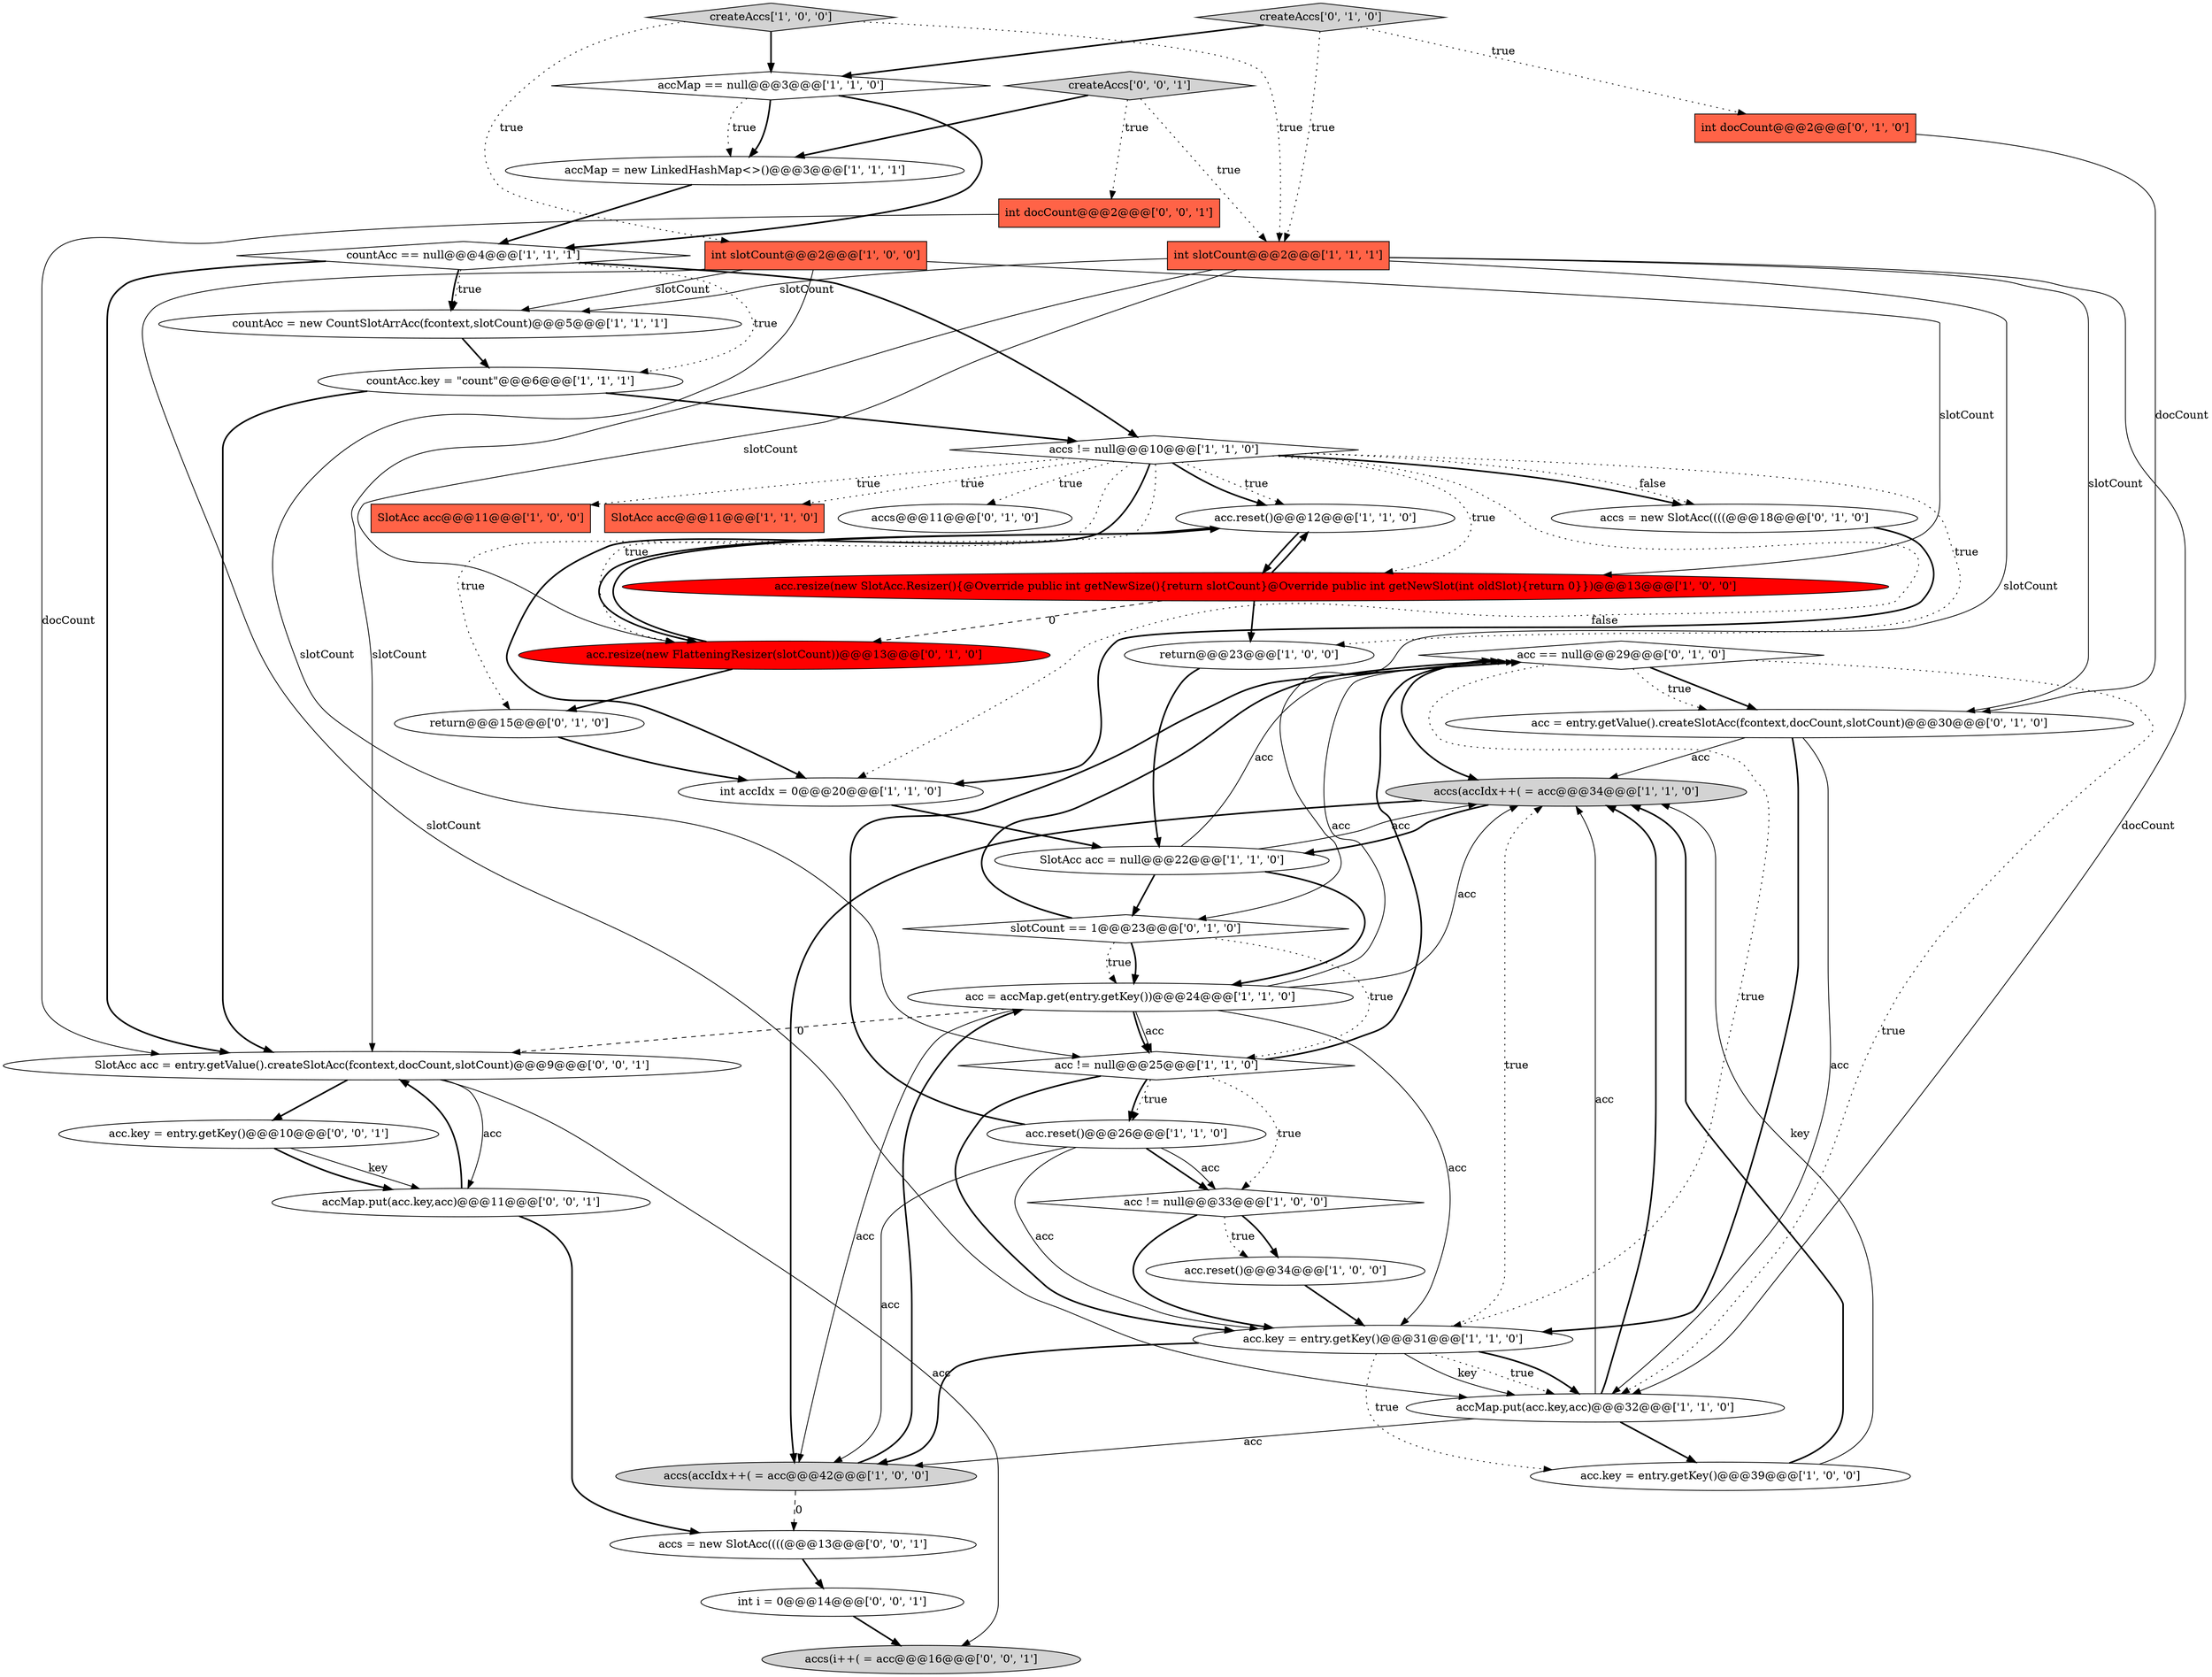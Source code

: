digraph {
27 [style = filled, label = "acc == null@@@29@@@['0', '1', '0']", fillcolor = white, shape = diamond image = "AAA0AAABBB2BBB"];
23 [style = filled, label = "countAcc == null@@@4@@@['1', '1', '1']", fillcolor = white, shape = diamond image = "AAA0AAABBB1BBB"];
34 [style = filled, label = "acc = entry.getValue().createSlotAcc(fcontext,docCount,slotCount)@@@30@@@['0', '1', '0']", fillcolor = white, shape = ellipse image = "AAA0AAABBB2BBB"];
36 [style = filled, label = "SlotAcc acc = entry.getValue().createSlotAcc(fcontext,docCount,slotCount)@@@9@@@['0', '0', '1']", fillcolor = white, shape = ellipse image = "AAA0AAABBB3BBB"];
20 [style = filled, label = "acc.key = entry.getKey()@@@39@@@['1', '0', '0']", fillcolor = white, shape = ellipse image = "AAA0AAABBB1BBB"];
25 [style = filled, label = "return@@@23@@@['1', '0', '0']", fillcolor = white, shape = ellipse image = "AAA0AAABBB1BBB"];
38 [style = filled, label = "int i = 0@@@14@@@['0', '0', '1']", fillcolor = white, shape = ellipse image = "AAA0AAABBB3BBB"];
3 [style = filled, label = "SlotAcc acc = null@@@22@@@['1', '1', '0']", fillcolor = white, shape = ellipse image = "AAA0AAABBB1BBB"];
12 [style = filled, label = "accMap = new LinkedHashMap<>()@@@3@@@['1', '1', '1']", fillcolor = white, shape = ellipse image = "AAA0AAABBB1BBB"];
18 [style = filled, label = "acc != null@@@25@@@['1', '1', '0']", fillcolor = white, shape = diamond image = "AAA0AAABBB1BBB"];
2 [style = filled, label = "SlotAcc acc@@@11@@@['1', '0', '0']", fillcolor = tomato, shape = box image = "AAA0AAABBB1BBB"];
22 [style = filled, label = "accs(accIdx++( = acc@@@42@@@['1', '0', '0']", fillcolor = lightgray, shape = ellipse image = "AAA0AAABBB1BBB"];
1 [style = filled, label = "int slotCount@@@2@@@['1', '0', '0']", fillcolor = tomato, shape = box image = "AAA0AAABBB1BBB"];
37 [style = filled, label = "int docCount@@@2@@@['0', '0', '1']", fillcolor = tomato, shape = box image = "AAA0AAABBB3BBB"];
41 [style = filled, label = "accs = new SlotAcc((((@@@13@@@['0', '0', '1']", fillcolor = white, shape = ellipse image = "AAA0AAABBB3BBB"];
15 [style = filled, label = "SlotAcc acc@@@11@@@['1', '1', '0']", fillcolor = tomato, shape = box image = "AAA0AAABBB1BBB"];
13 [style = filled, label = "accs != null@@@10@@@['1', '1', '0']", fillcolor = white, shape = diamond image = "AAA0AAABBB1BBB"];
28 [style = filled, label = "slotCount == 1@@@23@@@['0', '1', '0']", fillcolor = white, shape = diamond image = "AAA0AAABBB2BBB"];
10 [style = filled, label = "accMap == null@@@3@@@['1', '1', '0']", fillcolor = white, shape = diamond image = "AAA0AAABBB1BBB"];
26 [style = filled, label = "accs@@@11@@@['0', '1', '0']", fillcolor = white, shape = ellipse image = "AAA0AAABBB2BBB"];
4 [style = filled, label = "countAcc = new CountSlotArrAcc(fcontext,slotCount)@@@5@@@['1', '1', '1']", fillcolor = white, shape = ellipse image = "AAA0AAABBB1BBB"];
33 [style = filled, label = "return@@@15@@@['0', '1', '0']", fillcolor = white, shape = ellipse image = "AAA0AAABBB2BBB"];
21 [style = filled, label = "int slotCount@@@2@@@['1', '1', '1']", fillcolor = tomato, shape = box image = "AAA0AAABBB1BBB"];
29 [style = filled, label = "createAccs['0', '1', '0']", fillcolor = lightgray, shape = diamond image = "AAA0AAABBB2BBB"];
32 [style = filled, label = "accs = new SlotAcc((((@@@18@@@['0', '1', '0']", fillcolor = white, shape = ellipse image = "AAA0AAABBB2BBB"];
0 [style = filled, label = "acc.reset()@@@26@@@['1', '1', '0']", fillcolor = white, shape = ellipse image = "AAA0AAABBB1BBB"];
6 [style = filled, label = "acc = accMap.get(entry.getKey())@@@24@@@['1', '1', '0']", fillcolor = white, shape = ellipse image = "AAA0AAABBB1BBB"];
11 [style = filled, label = "accs(accIdx++( = acc@@@34@@@['1', '1', '0']", fillcolor = lightgray, shape = ellipse image = "AAA0AAABBB1BBB"];
14 [style = filled, label = "createAccs['1', '0', '0']", fillcolor = lightgray, shape = diamond image = "AAA0AAABBB1BBB"];
7 [style = filled, label = "acc.reset()@@@12@@@['1', '1', '0']", fillcolor = white, shape = ellipse image = "AAA0AAABBB1BBB"];
39 [style = filled, label = "accMap.put(acc.key,acc)@@@11@@@['0', '0', '1']", fillcolor = white, shape = ellipse image = "AAA0AAABBB3BBB"];
40 [style = filled, label = "createAccs['0', '0', '1']", fillcolor = lightgray, shape = diamond image = "AAA0AAABBB3BBB"];
42 [style = filled, label = "accs(i++( = acc@@@16@@@['0', '0', '1']", fillcolor = lightgray, shape = ellipse image = "AAA0AAABBB3BBB"];
17 [style = filled, label = "countAcc.key = \"count\"@@@6@@@['1', '1', '1']", fillcolor = white, shape = ellipse image = "AAA0AAABBB1BBB"];
19 [style = filled, label = "int accIdx = 0@@@20@@@['1', '1', '0']", fillcolor = white, shape = ellipse image = "AAA0AAABBB1BBB"];
31 [style = filled, label = "acc.resize(new FlatteningResizer(slotCount))@@@13@@@['0', '1', '0']", fillcolor = red, shape = ellipse image = "AAA1AAABBB2BBB"];
5 [style = filled, label = "acc.key = entry.getKey()@@@31@@@['1', '1', '0']", fillcolor = white, shape = ellipse image = "AAA0AAABBB1BBB"];
8 [style = filled, label = "accMap.put(acc.key,acc)@@@32@@@['1', '1', '0']", fillcolor = white, shape = ellipse image = "AAA0AAABBB1BBB"];
16 [style = filled, label = "acc.reset()@@@34@@@['1', '0', '0']", fillcolor = white, shape = ellipse image = "AAA0AAABBB1BBB"];
35 [style = filled, label = "acc.key = entry.getKey()@@@10@@@['0', '0', '1']", fillcolor = white, shape = ellipse image = "AAA0AAABBB3BBB"];
30 [style = filled, label = "int docCount@@@2@@@['0', '1', '0']", fillcolor = tomato, shape = box image = "AAA0AAABBB2BBB"];
9 [style = filled, label = "acc != null@@@33@@@['1', '0', '0']", fillcolor = white, shape = diamond image = "AAA0AAABBB1BBB"];
24 [style = filled, label = "acc.resize(new SlotAcc.Resizer(){@Override public int getNewSize(){return slotCount}@Override public int getNewSlot(int oldSlot){return 0}})@@@13@@@['1', '0', '0']", fillcolor = red, shape = ellipse image = "AAA1AAABBB1BBB"];
13->24 [style = dotted, label="true"];
28->6 [style = bold, label=""];
34->11 [style = solid, label="acc"];
3->27 [style = solid, label="acc"];
6->18 [style = solid, label="acc"];
7->31 [style = bold, label=""];
38->42 [style = bold, label=""];
40->37 [style = dotted, label="true"];
9->16 [style = bold, label=""];
28->6 [style = dotted, label="true"];
17->36 [style = bold, label=""];
5->11 [style = dotted, label="true"];
23->4 [style = dotted, label="true"];
14->21 [style = dotted, label="true"];
8->20 [style = bold, label=""];
23->13 [style = bold, label=""];
10->12 [style = bold, label=""];
6->36 [style = dashed, label="0"];
28->18 [style = dotted, label="true"];
9->5 [style = bold, label=""];
13->15 [style = dotted, label="true"];
23->36 [style = bold, label=""];
6->5 [style = solid, label="acc"];
3->11 [style = solid, label="acc"];
21->28 [style = solid, label="slotCount"];
21->8 [style = solid, label="docCount"];
23->17 [style = dotted, label="true"];
8->11 [style = solid, label="acc"];
8->11 [style = bold, label=""];
19->3 [style = bold, label=""];
18->0 [style = bold, label=""];
13->19 [style = dotted, label="false"];
22->41 [style = dashed, label="0"];
13->32 [style = bold, label=""];
1->8 [style = solid, label="slotCount"];
13->25 [style = dotted, label="true"];
30->34 [style = solid, label="docCount"];
25->3 [style = bold, label=""];
14->10 [style = bold, label=""];
0->5 [style = solid, label="acc"];
13->7 [style = dotted, label="true"];
27->8 [style = dotted, label="true"];
13->32 [style = dotted, label="false"];
37->36 [style = solid, label="docCount"];
6->27 [style = solid, label="acc"];
21->34 [style = solid, label="slotCount"];
7->24 [style = bold, label=""];
27->11 [style = bold, label=""];
0->22 [style = solid, label="acc"];
21->36 [style = solid, label="slotCount"];
31->33 [style = bold, label=""];
5->8 [style = solid, label="key"];
18->0 [style = dotted, label="true"];
1->24 [style = solid, label="slotCount"];
29->21 [style = dotted, label="true"];
39->41 [style = bold, label=""];
41->38 [style = bold, label=""];
14->1 [style = dotted, label="true"];
5->8 [style = dotted, label="true"];
36->35 [style = bold, label=""];
24->7 [style = bold, label=""];
5->22 [style = bold, label=""];
22->6 [style = bold, label=""];
4->17 [style = bold, label=""];
13->26 [style = dotted, label="true"];
6->18 [style = bold, label=""];
34->8 [style = solid, label="acc"];
35->39 [style = bold, label=""];
35->39 [style = solid, label="key"];
3->6 [style = bold, label=""];
8->22 [style = solid, label="acc"];
32->19 [style = bold, label=""];
31->7 [style = bold, label=""];
13->2 [style = dotted, label="true"];
40->12 [style = bold, label=""];
1->18 [style = solid, label="slotCount"];
13->19 [style = bold, label=""];
3->28 [style = bold, label=""];
27->34 [style = bold, label=""];
13->33 [style = dotted, label="true"];
11->3 [style = bold, label=""];
10->23 [style = bold, label=""];
24->25 [style = bold, label=""];
18->9 [style = dotted, label="true"];
11->22 [style = bold, label=""];
16->5 [style = bold, label=""];
29->10 [style = bold, label=""];
17->13 [style = bold, label=""];
9->16 [style = dotted, label="true"];
33->19 [style = bold, label=""];
20->11 [style = bold, label=""];
36->39 [style = solid, label="acc"];
6->22 [style = solid, label="acc"];
5->8 [style = bold, label=""];
27->5 [style = dotted, label="true"];
10->12 [style = dotted, label="true"];
0->9 [style = bold, label=""];
27->34 [style = dotted, label="true"];
0->27 [style = bold, label=""];
34->5 [style = bold, label=""];
40->21 [style = dotted, label="true"];
23->4 [style = bold, label=""];
1->4 [style = solid, label="slotCount"];
13->31 [style = dotted, label="true"];
20->11 [style = solid, label="key"];
18->27 [style = bold, label=""];
13->7 [style = bold, label=""];
18->5 [style = bold, label=""];
24->31 [style = dashed, label="0"];
29->30 [style = dotted, label="true"];
0->9 [style = solid, label="acc"];
6->11 [style = solid, label="acc"];
5->20 [style = dotted, label="true"];
12->23 [style = bold, label=""];
21->31 [style = solid, label="slotCount"];
28->27 [style = bold, label=""];
21->4 [style = solid, label="slotCount"];
39->36 [style = bold, label=""];
36->42 [style = solid, label="acc"];
}
